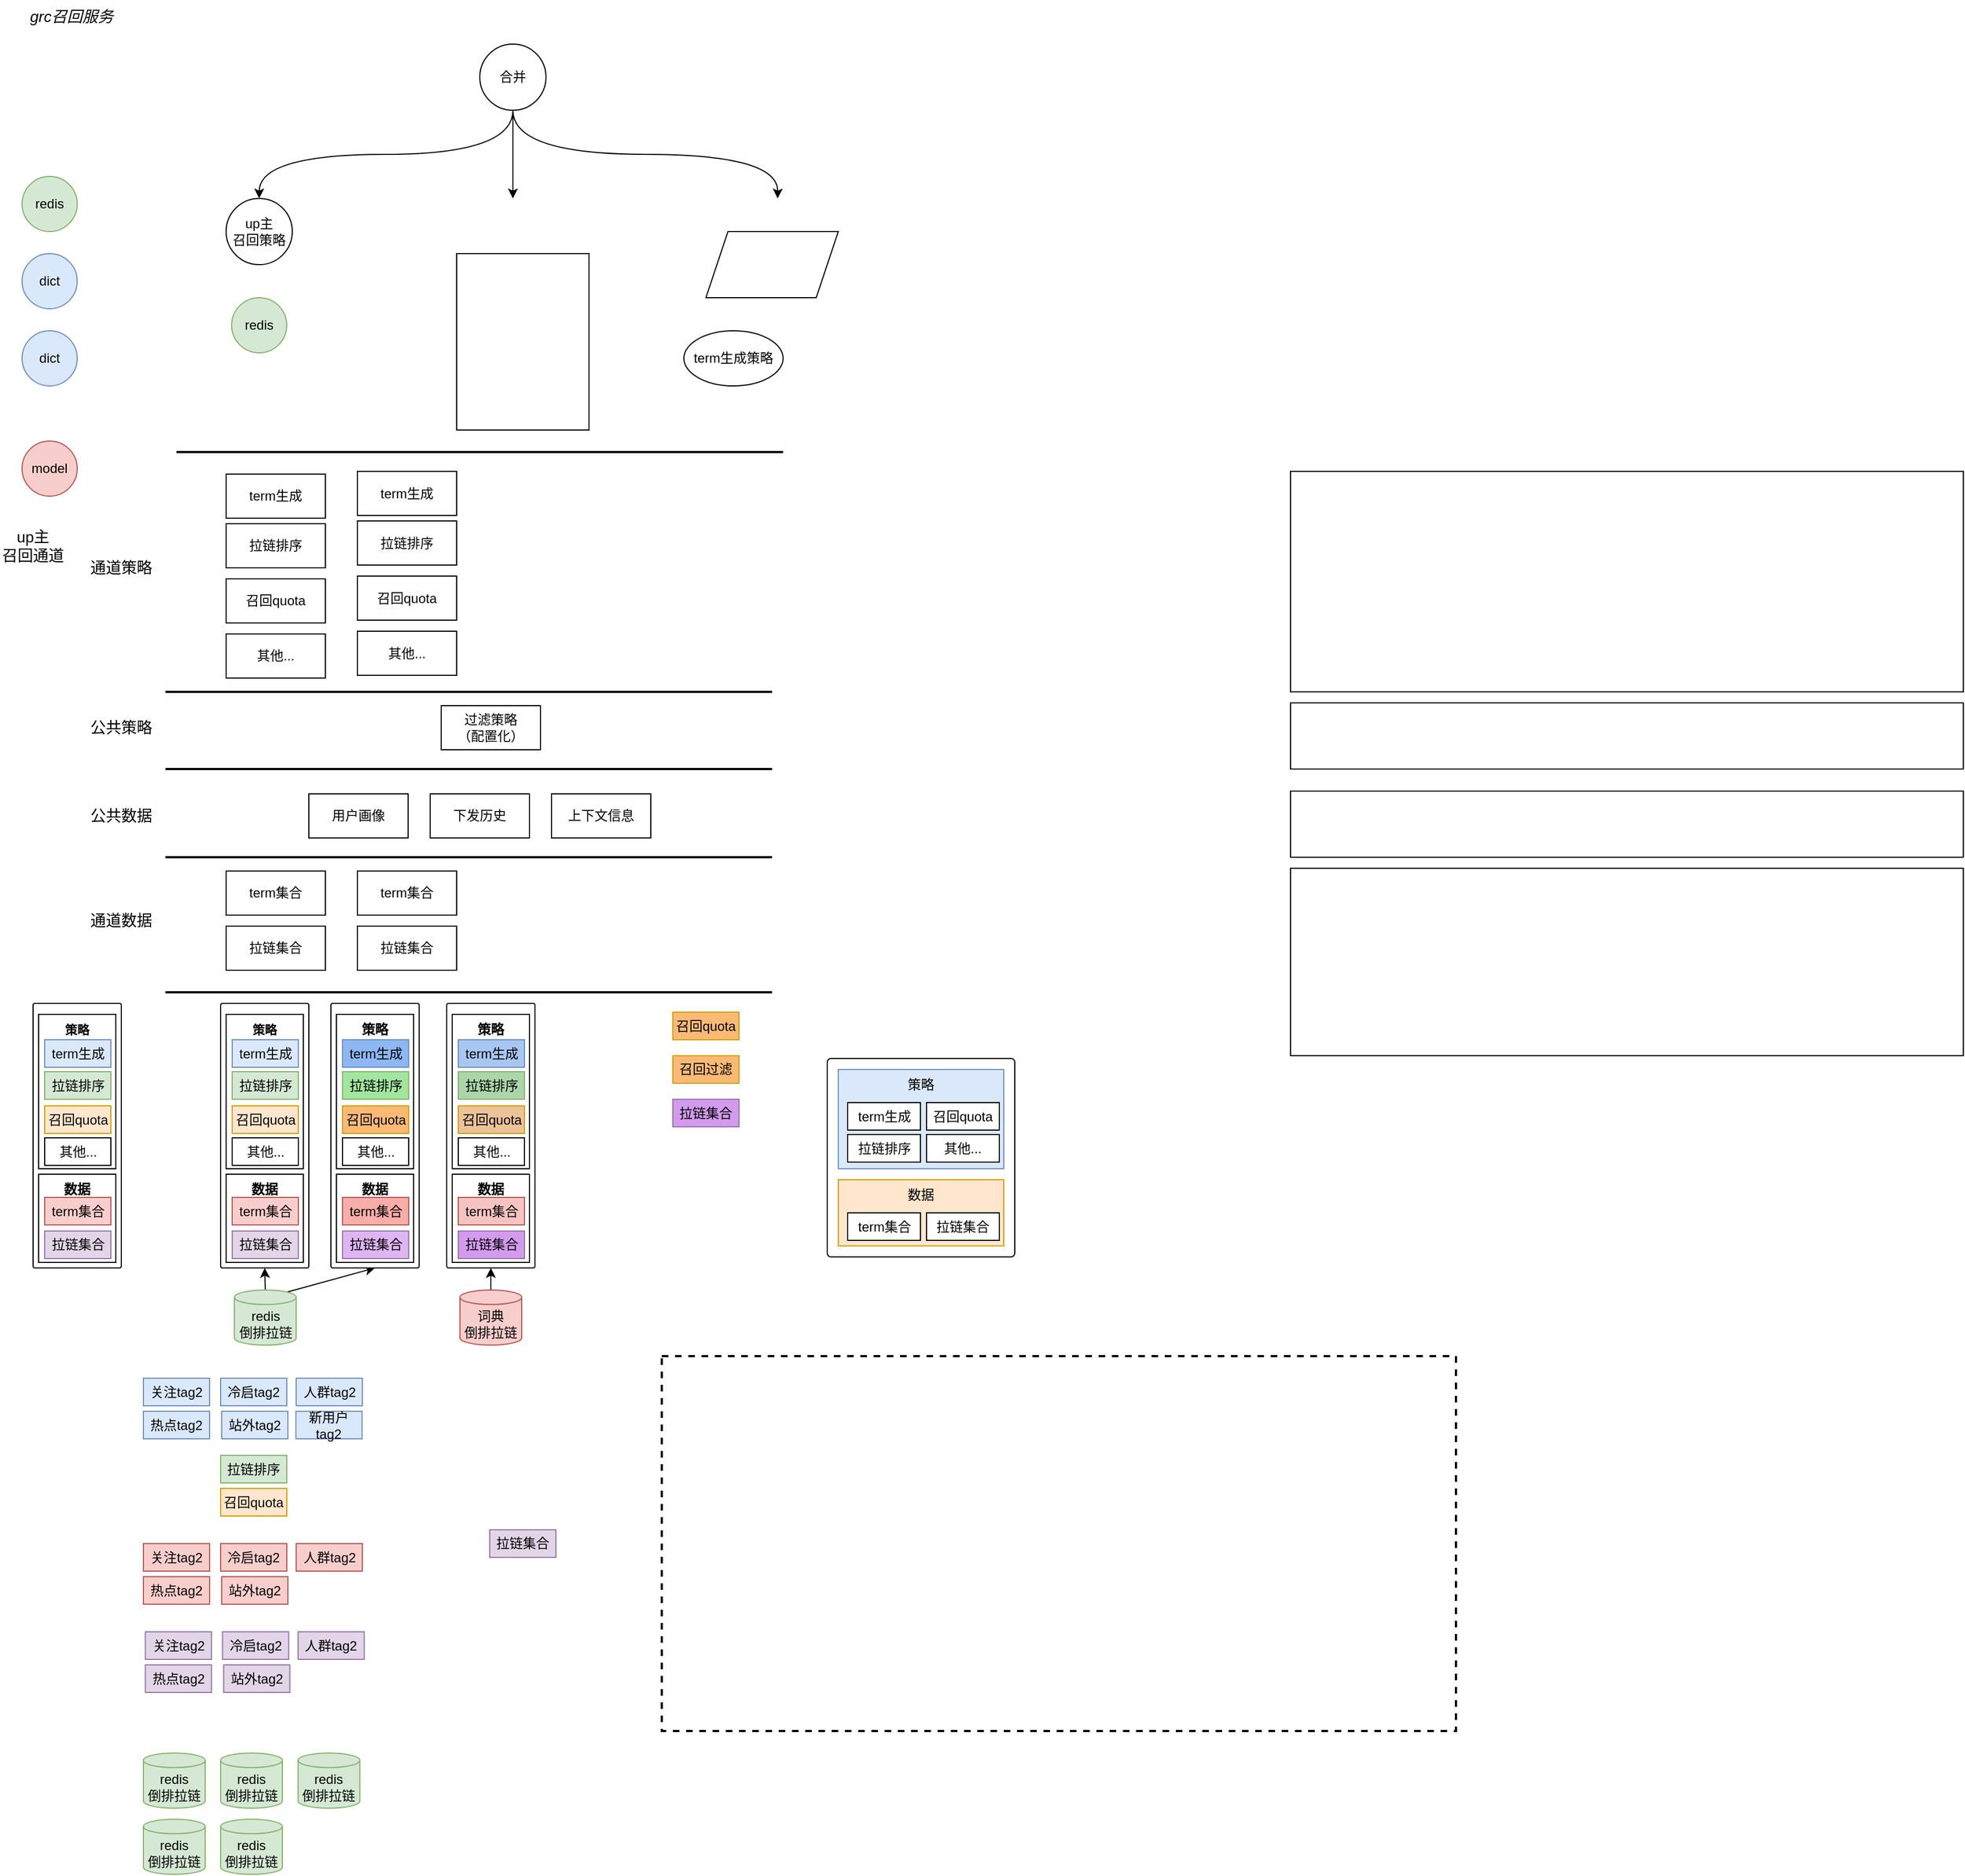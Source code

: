 <mxfile version="24.8.3" pages="2">
  <diagram id="xM6RZ1xQYBoI_fCl_0eE" name="单召回源通道框架">
    <mxGraphModel dx="763" dy="511" grid="1" gridSize="10" guides="1" tooltips="1" connect="1" arrows="1" fold="1" page="1" pageScale="1" pageWidth="827" pageHeight="1169" math="0" shadow="0">
      <root>
        <mxCell id="0" />
        <mxCell id="1" parent="0" />
        <mxCell id="lHcvbdQ-BzwgiVgifmol-17" value="" style="rounded=0;whiteSpace=wrap;html=1;" vertex="1" parent="1">
          <mxGeometry x="1170" y="797.5" width="610" height="170" as="geometry" />
        </mxCell>
        <mxCell id="lHcvbdQ-BzwgiVgifmol-8" value="" style="rounded=0;whiteSpace=wrap;html=1;" vertex="1" parent="1">
          <mxGeometry x="1170" y="647.5" width="610" height="60" as="geometry" />
        </mxCell>
        <mxCell id="PEWQVQcHhwfobfTWXVXJ-65" value="" style="rounded=0;whiteSpace=wrap;html=1;" vertex="1" parent="1">
          <mxGeometry x="1170" y="727.5" width="610" height="60" as="geometry" />
        </mxCell>
        <mxCell id="PEWQVQcHhwfobfTWXVXJ-55" value="" style="rounded=0;whiteSpace=wrap;html=1;" vertex="1" parent="1">
          <mxGeometry x="1170" y="437.5" width="610" height="200" as="geometry" />
        </mxCell>
        <mxCell id="PEWQVQcHhwfobfTWXVXJ-1" value="" style="rounded=0;whiteSpace=wrap;html=1;dashed=1;strokeWidth=2;fillColor=none;" vertex="1" parent="1">
          <mxGeometry x="600" y="1240" width="720" height="340" as="geometry" />
        </mxCell>
        <mxCell id="PEWQVQcHhwfobfTWXVXJ-5" style="edgeStyle=orthogonalEdgeStyle;rounded=0;orthogonalLoop=1;jettySize=auto;html=1;exitX=0.5;exitY=1;exitDx=0;exitDy=0;entryX=0.5;entryY=0;entryDx=0;entryDy=0;" edge="1" parent="1" source="PEWQVQcHhwfobfTWXVXJ-8">
          <mxGeometry relative="1" as="geometry">
            <mxPoint x="465" y="190" as="targetPoint" />
          </mxGeometry>
        </mxCell>
        <mxCell id="PEWQVQcHhwfobfTWXVXJ-6" style="rounded=0;orthogonalLoop=1;jettySize=auto;html=1;exitX=0.5;exitY=1;exitDx=0;exitDy=0;entryX=0.5;entryY=0;entryDx=0;entryDy=0;edgeStyle=orthogonalEdgeStyle;curved=1;" edge="1" parent="1" source="PEWQVQcHhwfobfTWXVXJ-8" target="PEWQVQcHhwfobfTWXVXJ-29">
          <mxGeometry relative="1" as="geometry" />
        </mxCell>
        <mxCell id="PEWQVQcHhwfobfTWXVXJ-7" style="rounded=0;orthogonalLoop=1;jettySize=auto;html=1;exitX=0.5;exitY=1;exitDx=0;exitDy=0;entryX=0.5;entryY=0;entryDx=0;entryDy=0;edgeStyle=orthogonalEdgeStyle;curved=1;" edge="1" parent="1" source="PEWQVQcHhwfobfTWXVXJ-8">
          <mxGeometry relative="1" as="geometry">
            <mxPoint x="705" y="190" as="targetPoint" />
          </mxGeometry>
        </mxCell>
        <mxCell id="PEWQVQcHhwfobfTWXVXJ-8" value="合并" style="ellipse;whiteSpace=wrap;html=1;aspect=fixed;" vertex="1" parent="1">
          <mxGeometry x="435" y="50" width="60" height="60" as="geometry" />
        </mxCell>
        <mxCell id="PEWQVQcHhwfobfTWXVXJ-45" value="up主&lt;div style=&quot;font-size: 14px;&quot;&gt;召回通道&lt;/div&gt;" style="text;html=1;align=center;verticalAlign=middle;whiteSpace=wrap;rounded=0;fontSize=14;" vertex="1" parent="1">
          <mxGeometry y="490" width="60" height="30" as="geometry" />
        </mxCell>
        <mxCell id="PEWQVQcHhwfobfTWXVXJ-48" value="&lt;i&gt;grc召回服务&lt;/i&gt;" style="text;html=1;align=center;verticalAlign=middle;whiteSpace=wrap;rounded=0;fontSize=14;" vertex="1" parent="1">
          <mxGeometry x="20" y="10" width="90" height="30" as="geometry" />
        </mxCell>
        <mxCell id="PEWQVQcHhwfobfTWXVXJ-22" value="redis" style="ellipse;whiteSpace=wrap;html=1;aspect=fixed;fillColor=#d5e8d4;strokeColor=#82b366;" vertex="1" parent="1">
          <mxGeometry x="210" y="280" width="50" height="50" as="geometry" />
        </mxCell>
        <mxCell id="PEWQVQcHhwfobfTWXVXJ-23" value="dict" style="ellipse;whiteSpace=wrap;html=1;aspect=fixed;fillColor=#dae8fc;strokeColor=#6c8ebf;" vertex="1" parent="1">
          <mxGeometry x="20" y="240" width="50" height="50" as="geometry" />
        </mxCell>
        <mxCell id="PEWQVQcHhwfobfTWXVXJ-29" value="up主&lt;div&gt;召回策略&lt;/div&gt;" style="ellipse;whiteSpace=wrap;html=1;aspect=fixed;" vertex="1" parent="1">
          <mxGeometry x="205" y="190" width="60" height="60" as="geometry" />
        </mxCell>
        <mxCell id="PEWQVQcHhwfobfTWXVXJ-30" value="dict" style="ellipse;whiteSpace=wrap;html=1;aspect=fixed;fillColor=#dae8fc;strokeColor=#6c8ebf;" vertex="1" parent="1">
          <mxGeometry x="20" y="310" width="50" height="50" as="geometry" />
        </mxCell>
        <mxCell id="PEWQVQcHhwfobfTWXVXJ-31" value="redis" style="ellipse;whiteSpace=wrap;html=1;aspect=fixed;fillColor=#d5e8d4;strokeColor=#82b366;" vertex="1" parent="1">
          <mxGeometry x="20" y="170" width="50" height="50" as="geometry" />
        </mxCell>
        <mxCell id="PEWQVQcHhwfobfTWXVXJ-32" value="model" style="ellipse;whiteSpace=wrap;html=1;aspect=fixed;fillColor=#f8cecc;strokeColor=#b85450;" vertex="1" parent="1">
          <mxGeometry x="20" y="410" width="50" height="50" as="geometry" />
        </mxCell>
        <mxCell id="PEWQVQcHhwfobfTWXVXJ-49" value="" style="rounded=0;whiteSpace=wrap;html=1;" vertex="1" parent="1">
          <mxGeometry x="414" y="240" width="120" height="160" as="geometry" />
        </mxCell>
        <mxCell id="lHcvbdQ-BzwgiVgifmol-80" style="edgeStyle=orthogonalEdgeStyle;rounded=0;orthogonalLoop=1;jettySize=auto;html=1;exitX=0.5;exitY=0;exitDx=0;exitDy=0;exitPerimeter=0;entryX=0.5;entryY=1;entryDx=0;entryDy=0;" edge="1" parent="1" source="PEWQVQcHhwfobfTWXVXJ-50" target="lHcvbdQ-BzwgiVgifmol-42">
          <mxGeometry relative="1" as="geometry" />
        </mxCell>
        <mxCell id="lHcvbdQ-BzwgiVgifmol-82" style="rounded=0;orthogonalLoop=1;jettySize=auto;html=1;exitX=0.855;exitY=0;exitDx=0;exitDy=1.909;exitPerimeter=0;entryX=0.5;entryY=1;entryDx=0;entryDy=0;" edge="1" parent="1" source="PEWQVQcHhwfobfTWXVXJ-50" target="lHcvbdQ-BzwgiVgifmol-58">
          <mxGeometry relative="1" as="geometry" />
        </mxCell>
        <mxCell id="PEWQVQcHhwfobfTWXVXJ-50" value="redis&lt;div&gt;&lt;span style=&quot;background-color: initial;&quot;&gt;倒排拉链&lt;/span&gt;&lt;/div&gt;" style="shape=cylinder3;whiteSpace=wrap;html=1;boundedLbl=1;backgroundOutline=1;size=6.583;fillColor=#d5e8d4;strokeColor=#82b366;" vertex="1" parent="1">
          <mxGeometry x="212.5" y="1180" width="56" height="50" as="geometry" />
        </mxCell>
        <mxCell id="PEWQVQcHhwfobfTWXVXJ-52" value="term集合" style="rounded=0;whiteSpace=wrap;html=1;" vertex="1" parent="1">
          <mxGeometry x="205" y="800" width="90" height="40" as="geometry" />
        </mxCell>
        <mxCell id="PEWQVQcHhwfobfTWXVXJ-53" value="" style="shape=parallelogram;perimeter=parallelogramPerimeter;whiteSpace=wrap;html=1;fixedSize=1;" vertex="1" parent="1">
          <mxGeometry x="640" y="220" width="120" height="60" as="geometry" />
        </mxCell>
        <mxCell id="PEWQVQcHhwfobfTWXVXJ-54" value="term生成策略" style="ellipse;whiteSpace=wrap;html=1;" vertex="1" parent="1">
          <mxGeometry x="620" y="310" width="90" height="50" as="geometry" />
        </mxCell>
        <mxCell id="PEWQVQcHhwfobfTWXVXJ-56" value="通道数据" style="text;html=1;align=center;verticalAlign=middle;whiteSpace=wrap;rounded=0;fontSize=14;" vertex="1" parent="1">
          <mxGeometry x="80" y="830" width="60" height="30" as="geometry" />
        </mxCell>
        <mxCell id="PEWQVQcHhwfobfTWXVXJ-57" value="通道策略" style="text;html=1;align=center;verticalAlign=middle;whiteSpace=wrap;rounded=0;fontSize=14;" vertex="1" parent="1">
          <mxGeometry x="80" y="510" width="60" height="30" as="geometry" />
        </mxCell>
        <mxCell id="PEWQVQcHhwfobfTWXVXJ-58" value="term生成" style="rounded=0;whiteSpace=wrap;html=1;" vertex="1" parent="1">
          <mxGeometry x="205" y="440" width="90" height="40" as="geometry" />
        </mxCell>
        <mxCell id="PEWQVQcHhwfobfTWXVXJ-59" value="拉链排序" style="rounded=0;whiteSpace=wrap;html=1;" vertex="1" parent="1">
          <mxGeometry x="205" y="485" width="90" height="40" as="geometry" />
        </mxCell>
        <mxCell id="PEWQVQcHhwfobfTWXVXJ-61" value="拉链集合" style="rounded=0;whiteSpace=wrap;html=1;" vertex="1" parent="1">
          <mxGeometry x="205" y="850" width="90" height="40" as="geometry" />
        </mxCell>
        <mxCell id="PEWQVQcHhwfobfTWXVXJ-62" value="上下文信息" style="rounded=0;whiteSpace=wrap;html=1;" vertex="1" parent="1">
          <mxGeometry x="500" y="730" width="90" height="40" as="geometry" />
        </mxCell>
        <mxCell id="PEWQVQcHhwfobfTWXVXJ-63" value="用户画像" style="rounded=0;whiteSpace=wrap;html=1;" vertex="1" parent="1">
          <mxGeometry x="280" y="730" width="90" height="40" as="geometry" />
        </mxCell>
        <mxCell id="PEWQVQcHhwfobfTWXVXJ-64" value="公共数据" style="text;html=1;align=center;verticalAlign=middle;whiteSpace=wrap;rounded=0;fontSize=14;" vertex="1" parent="1">
          <mxGeometry x="80" y="735" width="60" height="30" as="geometry" />
        </mxCell>
        <mxCell id="PEWQVQcHhwfobfTWXVXJ-66" value="下发历史" style="rounded=0;whiteSpace=wrap;html=1;" vertex="1" parent="1">
          <mxGeometry x="390" y="730" width="90" height="40" as="geometry" />
        </mxCell>
        <mxCell id="lHcvbdQ-BzwgiVgifmol-3" value="过滤策略&lt;div&gt;（配置化）&lt;/div&gt;" style="rounded=0;whiteSpace=wrap;html=1;" vertex="1" parent="1">
          <mxGeometry x="400" y="650" width="90" height="40" as="geometry" />
        </mxCell>
        <mxCell id="lHcvbdQ-BzwgiVgifmol-9" value="召回quota" style="rounded=0;whiteSpace=wrap;html=1;" vertex="1" parent="1">
          <mxGeometry x="205" y="535" width="90" height="40" as="geometry" />
        </mxCell>
        <mxCell id="lHcvbdQ-BzwgiVgifmol-11" value="其他..." style="rounded=0;whiteSpace=wrap;html=1;" vertex="1" parent="1">
          <mxGeometry x="205" y="585" width="90" height="40" as="geometry" />
        </mxCell>
        <mxCell id="lHcvbdQ-BzwgiVgifmol-12" value="term生成" style="rounded=0;whiteSpace=wrap;html=1;" vertex="1" parent="1">
          <mxGeometry x="324" y="437.5" width="90" height="40" as="geometry" />
        </mxCell>
        <mxCell id="lHcvbdQ-BzwgiVgifmol-13" value="拉链排序" style="rounded=0;whiteSpace=wrap;html=1;" vertex="1" parent="1">
          <mxGeometry x="324" y="482.5" width="90" height="40" as="geometry" />
        </mxCell>
        <mxCell id="lHcvbdQ-BzwgiVgifmol-14" value="召回quota" style="rounded=0;whiteSpace=wrap;html=1;" vertex="1" parent="1">
          <mxGeometry x="324" y="532.5" width="90" height="40" as="geometry" />
        </mxCell>
        <mxCell id="lHcvbdQ-BzwgiVgifmol-15" value="其他..." style="rounded=0;whiteSpace=wrap;html=1;" vertex="1" parent="1">
          <mxGeometry x="324" y="582.5" width="90" height="40" as="geometry" />
        </mxCell>
        <mxCell id="lHcvbdQ-BzwgiVgifmol-16" value="公共策略" style="text;html=1;align=center;verticalAlign=middle;whiteSpace=wrap;rounded=0;fontSize=14;" vertex="1" parent="1">
          <mxGeometry x="80" y="655" width="60" height="30" as="geometry" />
        </mxCell>
        <mxCell id="lHcvbdQ-BzwgiVgifmol-18" value="term集合" style="rounded=0;whiteSpace=wrap;html=1;" vertex="1" parent="1">
          <mxGeometry x="324" y="800" width="90" height="40" as="geometry" />
        </mxCell>
        <mxCell id="lHcvbdQ-BzwgiVgifmol-19" value="拉链集合" style="rounded=0;whiteSpace=wrap;html=1;" vertex="1" parent="1">
          <mxGeometry x="324" y="850" width="90" height="40" as="geometry" />
        </mxCell>
        <mxCell id="lHcvbdQ-BzwgiVgifmol-20" value="" style="endArrow=none;html=1;rounded=0;strokeWidth=2;" edge="1" parent="1">
          <mxGeometry width="50" height="50" relative="1" as="geometry">
            <mxPoint x="160" y="420" as="sourcePoint" />
            <mxPoint x="710" y="420" as="targetPoint" />
          </mxGeometry>
        </mxCell>
        <mxCell id="lHcvbdQ-BzwgiVgifmol-21" value="" style="endArrow=none;html=1;rounded=0;strokeWidth=2;" edge="1" parent="1">
          <mxGeometry width="50" height="50" relative="1" as="geometry">
            <mxPoint x="150" y="637.5" as="sourcePoint" />
            <mxPoint x="700" y="637.5" as="targetPoint" />
          </mxGeometry>
        </mxCell>
        <mxCell id="lHcvbdQ-BzwgiVgifmol-22" value="" style="endArrow=none;html=1;rounded=0;strokeWidth=2;" edge="1" parent="1">
          <mxGeometry width="50" height="50" relative="1" as="geometry">
            <mxPoint x="150" y="707.5" as="sourcePoint" />
            <mxPoint x="700" y="707.5" as="targetPoint" />
          </mxGeometry>
        </mxCell>
        <mxCell id="lHcvbdQ-BzwgiVgifmol-23" value="" style="endArrow=none;html=1;rounded=0;strokeWidth=2;" edge="1" parent="1">
          <mxGeometry width="50" height="50" relative="1" as="geometry">
            <mxPoint x="150" y="787.5" as="sourcePoint" />
            <mxPoint x="700" y="787.5" as="targetPoint" />
          </mxGeometry>
        </mxCell>
        <mxCell id="lHcvbdQ-BzwgiVgifmol-24" value="" style="endArrow=none;html=1;rounded=0;strokeWidth=2;" edge="1" parent="1">
          <mxGeometry width="50" height="50" relative="1" as="geometry">
            <mxPoint x="150" y="910" as="sourcePoint" />
            <mxPoint x="700" y="910" as="targetPoint" />
          </mxGeometry>
        </mxCell>
        <mxCell id="lHcvbdQ-BzwgiVgifmol-40" value="" style="group" vertex="1" connectable="0" parent="1">
          <mxGeometry x="750" y="970" width="170" height="180" as="geometry" />
        </mxCell>
        <mxCell id="lHcvbdQ-BzwgiVgifmol-25" value="" style="rounded=1;whiteSpace=wrap;html=1;arcSize=2;" vertex="1" parent="lHcvbdQ-BzwgiVgifmol-40">
          <mxGeometry width="170" height="180" as="geometry" />
        </mxCell>
        <mxCell id="lHcvbdQ-BzwgiVgifmol-31" value="" style="group" vertex="1" connectable="0" parent="lHcvbdQ-BzwgiVgifmol-40">
          <mxGeometry x="10" y="10" width="150" height="90" as="geometry" />
        </mxCell>
        <mxCell id="lHcvbdQ-BzwgiVgifmol-26" value="策略" style="rounded=0;whiteSpace=wrap;html=1;verticalAlign=top;fillColor=#dae8fc;strokeColor=#6c8ebf;" vertex="1" parent="lHcvbdQ-BzwgiVgifmol-31">
          <mxGeometry width="150" height="90" as="geometry" />
        </mxCell>
        <mxCell id="lHcvbdQ-BzwgiVgifmol-27" value="term生成" style="rounded=0;whiteSpace=wrap;html=1;" vertex="1" parent="lHcvbdQ-BzwgiVgifmol-31">
          <mxGeometry x="8.5" y="30" width="66" height="25" as="geometry" />
        </mxCell>
        <mxCell id="lHcvbdQ-BzwgiVgifmol-28" value="拉链排序" style="rounded=0;whiteSpace=wrap;html=1;" vertex="1" parent="lHcvbdQ-BzwgiVgifmol-31">
          <mxGeometry x="8.5" y="59" width="66" height="25" as="geometry" />
        </mxCell>
        <mxCell id="lHcvbdQ-BzwgiVgifmol-29" value="召回quota" style="rounded=0;whiteSpace=wrap;html=1;" vertex="1" parent="lHcvbdQ-BzwgiVgifmol-31">
          <mxGeometry x="80" y="30" width="66" height="25" as="geometry" />
        </mxCell>
        <mxCell id="lHcvbdQ-BzwgiVgifmol-30" value="其他..." style="rounded=0;whiteSpace=wrap;html=1;" vertex="1" parent="lHcvbdQ-BzwgiVgifmol-31">
          <mxGeometry x="80" y="59" width="66" height="25" as="geometry" />
        </mxCell>
        <mxCell id="lHcvbdQ-BzwgiVgifmol-39" value="" style="group" vertex="1" connectable="0" parent="lHcvbdQ-BzwgiVgifmol-40">
          <mxGeometry x="10" y="110" width="150" height="60" as="geometry" />
        </mxCell>
        <mxCell id="lHcvbdQ-BzwgiVgifmol-34" value="数据" style="rounded=0;whiteSpace=wrap;html=1;verticalAlign=top;fillColor=#ffe6cc;strokeColor=#d79b00;" vertex="1" parent="lHcvbdQ-BzwgiVgifmol-39">
          <mxGeometry width="150" height="60" as="geometry" />
        </mxCell>
        <mxCell id="lHcvbdQ-BzwgiVgifmol-35" value="term集合" style="rounded=0;whiteSpace=wrap;html=1;" vertex="1" parent="lHcvbdQ-BzwgiVgifmol-39">
          <mxGeometry x="8.5" y="30" width="66" height="25" as="geometry" />
        </mxCell>
        <mxCell id="lHcvbdQ-BzwgiVgifmol-37" value="拉链集合" style="rounded=0;whiteSpace=wrap;html=1;" vertex="1" parent="lHcvbdQ-BzwgiVgifmol-39">
          <mxGeometry x="80" y="30" width="66" height="25" as="geometry" />
        </mxCell>
        <mxCell id="lHcvbdQ-BzwgiVgifmol-42" value="" style="rounded=1;whiteSpace=wrap;html=1;arcSize=2;container=0;" vertex="1" parent="1">
          <mxGeometry x="200" y="920" width="80" height="240" as="geometry" />
        </mxCell>
        <mxCell id="lHcvbdQ-BzwgiVgifmol-50" value="&lt;b&gt;数据&lt;/b&gt;" style="rounded=0;whiteSpace=wrap;html=1;verticalAlign=top;container=0;" vertex="1" parent="1">
          <mxGeometry x="205" y="1075" width="70" height="80" as="geometry" />
        </mxCell>
        <mxCell id="lHcvbdQ-BzwgiVgifmol-51" value="term集合" style="rounded=0;whiteSpace=wrap;html=1;container=0;fillColor=#f8cecc;strokeColor=#b85450;" vertex="1" parent="1">
          <mxGeometry x="210.5" y="1096" width="60" height="25" as="geometry" />
        </mxCell>
        <mxCell id="lHcvbdQ-BzwgiVgifmol-52" value="拉链集合" style="rounded=0;whiteSpace=wrap;html=1;container=0;fillColor=#e1d5e7;strokeColor=#9673a6;" vertex="1" parent="1">
          <mxGeometry x="210.5" y="1126.5" width="60" height="25" as="geometry" />
        </mxCell>
        <mxCell id="lHcvbdQ-BzwgiVgifmol-44" value="&lt;b&gt;&lt;font style=&quot;font-size: 11px;&quot;&gt;策略&lt;/font&gt;&lt;/b&gt;" style="rounded=0;whiteSpace=wrap;html=1;verticalAlign=top;container=0;" vertex="1" parent="1">
          <mxGeometry x="205" y="930" width="70" height="140" as="geometry" />
        </mxCell>
        <mxCell id="lHcvbdQ-BzwgiVgifmol-45" value="term生成" style="rounded=0;whiteSpace=wrap;html=1;container=0;fillColor=#dae8fc;strokeColor=#6c8ebf;" vertex="1" parent="1">
          <mxGeometry x="210.5" y="953" width="60" height="25" as="geometry" />
        </mxCell>
        <mxCell id="lHcvbdQ-BzwgiVgifmol-46" value="拉链排序" style="rounded=0;whiteSpace=wrap;html=1;container=0;fillColor=#d5e8d4;strokeColor=#82b366;" vertex="1" parent="1">
          <mxGeometry x="210.5" y="982" width="60" height="25" as="geometry" />
        </mxCell>
        <mxCell id="lHcvbdQ-BzwgiVgifmol-47" value="召回quota" style="rounded=0;whiteSpace=wrap;html=1;container=0;fillColor=#ffe6cc;strokeColor=#d79b00;" vertex="1" parent="1">
          <mxGeometry x="210.5" y="1013" width="60" height="25" as="geometry" />
        </mxCell>
        <mxCell id="lHcvbdQ-BzwgiVgifmol-48" value="其他..." style="rounded=0;whiteSpace=wrap;html=1;container=0;" vertex="1" parent="1">
          <mxGeometry x="210.5" y="1042" width="60" height="25" as="geometry" />
        </mxCell>
        <mxCell id="lHcvbdQ-BzwgiVgifmol-58" value="" style="rounded=1;whiteSpace=wrap;html=1;arcSize=2;container=0;" vertex="1" parent="1">
          <mxGeometry x="300" y="920" width="80" height="240" as="geometry" />
        </mxCell>
        <mxCell id="lHcvbdQ-BzwgiVgifmol-59" value="&lt;b&gt;数据&lt;/b&gt;" style="rounded=0;whiteSpace=wrap;html=1;verticalAlign=top;container=0;" vertex="1" parent="1">
          <mxGeometry x="305" y="1075" width="70" height="80" as="geometry" />
        </mxCell>
        <mxCell id="lHcvbdQ-BzwgiVgifmol-60" value="term集合" style="rounded=0;whiteSpace=wrap;html=1;container=0;fillColor=#f9ada9;strokeColor=#b85450;" vertex="1" parent="1">
          <mxGeometry x="310.5" y="1096" width="60" height="25" as="geometry" />
        </mxCell>
        <mxCell id="lHcvbdQ-BzwgiVgifmol-61" value="拉链集合" style="rounded=0;whiteSpace=wrap;html=1;container=0;fillColor=#deb5f2;strokeColor=#9673a6;" vertex="1" parent="1">
          <mxGeometry x="310.5" y="1126.5" width="60" height="25" as="geometry" />
        </mxCell>
        <mxCell id="lHcvbdQ-BzwgiVgifmol-62" value="&lt;b&gt;策略&lt;/b&gt;" style="rounded=0;whiteSpace=wrap;html=1;verticalAlign=top;container=0;" vertex="1" parent="1">
          <mxGeometry x="305" y="930" width="70" height="140" as="geometry" />
        </mxCell>
        <mxCell id="lHcvbdQ-BzwgiVgifmol-63" value="term生成" style="rounded=0;whiteSpace=wrap;html=1;container=0;fillColor=#8cb7f3;strokeColor=#6c8ebf;" vertex="1" parent="1">
          <mxGeometry x="310.5" y="953" width="60" height="25" as="geometry" />
        </mxCell>
        <mxCell id="lHcvbdQ-BzwgiVgifmol-64" value="拉链排序" style="rounded=0;whiteSpace=wrap;html=1;container=0;fillColor=#a2e59f;strokeColor=#82b366;" vertex="1" parent="1">
          <mxGeometry x="310.5" y="982" width="60" height="25" as="geometry" />
        </mxCell>
        <mxCell id="lHcvbdQ-BzwgiVgifmol-65" value="召回quota" style="rounded=0;whiteSpace=wrap;html=1;container=0;fillColor=#fbba74;strokeColor=#d79b00;" vertex="1" parent="1">
          <mxGeometry x="310.5" y="1013" width="60" height="25" as="geometry" />
        </mxCell>
        <mxCell id="lHcvbdQ-BzwgiVgifmol-66" value="其他..." style="rounded=0;whiteSpace=wrap;html=1;container=0;" vertex="1" parent="1">
          <mxGeometry x="310.5" y="1042" width="60" height="25" as="geometry" />
        </mxCell>
        <mxCell id="lHcvbdQ-BzwgiVgifmol-67" value="" style="rounded=1;whiteSpace=wrap;html=1;arcSize=2;container=0;" vertex="1" parent="1">
          <mxGeometry x="405" y="920" width="80" height="240" as="geometry" />
        </mxCell>
        <mxCell id="lHcvbdQ-BzwgiVgifmol-68" value="&lt;b&gt;数据&lt;/b&gt;" style="rounded=0;whiteSpace=wrap;html=1;verticalAlign=top;container=0;" vertex="1" parent="1">
          <mxGeometry x="410" y="1075" width="70" height="80" as="geometry" />
        </mxCell>
        <mxCell id="lHcvbdQ-BzwgiVgifmol-69" value="term集合" style="rounded=0;whiteSpace=wrap;html=1;container=0;fillColor=#f5c4c1;strokeColor=#b85450;" vertex="1" parent="1">
          <mxGeometry x="415.5" y="1096" width="60" height="25" as="geometry" />
        </mxCell>
        <mxCell id="lHcvbdQ-BzwgiVgifmol-70" value="拉链集合" style="rounded=0;whiteSpace=wrap;html=1;container=0;fillColor=#d29bee;strokeColor=#9673a6;" vertex="1" parent="1">
          <mxGeometry x="415.5" y="1126.5" width="60" height="25" as="geometry" />
        </mxCell>
        <mxCell id="lHcvbdQ-BzwgiVgifmol-71" value="&lt;b&gt;策略&lt;/b&gt;" style="rounded=0;whiteSpace=wrap;html=1;verticalAlign=top;container=0;" vertex="1" parent="1">
          <mxGeometry x="410" y="930" width="70" height="140" as="geometry" />
        </mxCell>
        <mxCell id="lHcvbdQ-BzwgiVgifmol-72" value="term生成" style="rounded=0;whiteSpace=wrap;html=1;container=0;fillColor=#a7c6f1;strokeColor=#6c8ebf;" vertex="1" parent="1">
          <mxGeometry x="415.5" y="953" width="60" height="25" as="geometry" />
        </mxCell>
        <mxCell id="lHcvbdQ-BzwgiVgifmol-73" value="拉链排序" style="rounded=0;whiteSpace=wrap;html=1;container=0;fillColor=#acd5aa;strokeColor=#82b366;" vertex="1" parent="1">
          <mxGeometry x="415.5" y="982" width="60" height="25" as="geometry" />
        </mxCell>
        <mxCell id="lHcvbdQ-BzwgiVgifmol-74" value="召回quota" style="rounded=0;whiteSpace=wrap;html=1;container=0;fillColor=#ecc398;strokeColor=#d79b00;" vertex="1" parent="1">
          <mxGeometry x="415.5" y="1013" width="60" height="25" as="geometry" />
        </mxCell>
        <mxCell id="lHcvbdQ-BzwgiVgifmol-75" value="其他..." style="rounded=0;whiteSpace=wrap;html=1;container=0;" vertex="1" parent="1">
          <mxGeometry x="415.5" y="1042" width="60" height="25" as="geometry" />
        </mxCell>
        <mxCell id="lHcvbdQ-BzwgiVgifmol-81" style="edgeStyle=orthogonalEdgeStyle;rounded=0;orthogonalLoop=1;jettySize=auto;html=1;exitX=0.5;exitY=0;exitDx=0;exitDy=0;exitPerimeter=0;entryX=0.5;entryY=1;entryDx=0;entryDy=0;" edge="1" parent="1" source="lHcvbdQ-BzwgiVgifmol-77" target="lHcvbdQ-BzwgiVgifmol-67">
          <mxGeometry relative="1" as="geometry" />
        </mxCell>
        <mxCell id="lHcvbdQ-BzwgiVgifmol-77" value="词典&lt;br&gt;&lt;div&gt;&lt;span style=&quot;background-color: initial;&quot;&gt;倒排拉链&lt;/span&gt;&lt;/div&gt;" style="shape=cylinder3;whiteSpace=wrap;html=1;boundedLbl=1;backgroundOutline=1;size=6.583;fillColor=#f8cecc;strokeColor=#b85450;" vertex="1" parent="1">
          <mxGeometry x="417" y="1180" width="56" height="50" as="geometry" />
        </mxCell>
        <mxCell id="lHcvbdQ-BzwgiVgifmol-83" value="关注tag2" style="rounded=0;whiteSpace=wrap;html=1;container=0;fillColor=#dae8fc;strokeColor=#6c8ebf;" vertex="1" parent="1">
          <mxGeometry x="130" y="1260" width="60" height="25" as="geometry" />
        </mxCell>
        <mxCell id="lHcvbdQ-BzwgiVgifmol-84" value="冷启tag2" style="rounded=0;whiteSpace=wrap;html=1;container=0;fillColor=#dae8fc;strokeColor=#6c8ebf;" vertex="1" parent="1">
          <mxGeometry x="200" y="1260" width="60" height="25" as="geometry" />
        </mxCell>
        <mxCell id="lHcvbdQ-BzwgiVgifmol-85" value="人群tag2" style="rounded=0;whiteSpace=wrap;html=1;container=0;fillColor=#dae8fc;strokeColor=#6c8ebf;" vertex="1" parent="1">
          <mxGeometry x="268.5" y="1260" width="60" height="25" as="geometry" />
        </mxCell>
        <mxCell id="lHcvbdQ-BzwgiVgifmol-86" value="热点tag2" style="rounded=0;whiteSpace=wrap;html=1;container=0;fillColor=#dae8fc;strokeColor=#6c8ebf;" vertex="1" parent="1">
          <mxGeometry x="130" y="1290" width="60" height="25" as="geometry" />
        </mxCell>
        <mxCell id="lHcvbdQ-BzwgiVgifmol-87" value="站外tag2" style="rounded=0;whiteSpace=wrap;html=1;container=0;fillColor=#dae8fc;strokeColor=#6c8ebf;" vertex="1" parent="1">
          <mxGeometry x="201" y="1290" width="60" height="25" as="geometry" />
        </mxCell>
        <mxCell id="lHcvbdQ-BzwgiVgifmol-88" value="拉链排序" style="rounded=0;whiteSpace=wrap;html=1;container=0;fillColor=#d5e8d4;strokeColor=#82b366;" vertex="1" parent="1">
          <mxGeometry x="200" y="1330" width="60" height="25" as="geometry" />
        </mxCell>
        <mxCell id="lHcvbdQ-BzwgiVgifmol-89" value="召回quota" style="rounded=0;whiteSpace=wrap;html=1;container=0;fillColor=#ffe6cc;strokeColor=#d79b00;" vertex="1" parent="1">
          <mxGeometry x="200" y="1360" width="60" height="25" as="geometry" />
        </mxCell>
        <mxCell id="lHcvbdQ-BzwgiVgifmol-91" value="关注tag2" style="rounded=0;whiteSpace=wrap;html=1;container=0;fillColor=#f8cecc;strokeColor=#b85450;" vertex="1" parent="1">
          <mxGeometry x="130" y="1410" width="60" height="25" as="geometry" />
        </mxCell>
        <mxCell id="lHcvbdQ-BzwgiVgifmol-92" value="冷启tag2" style="rounded=0;whiteSpace=wrap;html=1;container=0;fillColor=#f8cecc;strokeColor=#b85450;" vertex="1" parent="1">
          <mxGeometry x="200" y="1410" width="60" height="25" as="geometry" />
        </mxCell>
        <mxCell id="lHcvbdQ-BzwgiVgifmol-93" value="人群tag2" style="rounded=0;whiteSpace=wrap;html=1;container=0;fillColor=#f8cecc;strokeColor=#b85450;" vertex="1" parent="1">
          <mxGeometry x="268.5" y="1410" width="60" height="25" as="geometry" />
        </mxCell>
        <mxCell id="lHcvbdQ-BzwgiVgifmol-94" value="热点tag2" style="rounded=0;whiteSpace=wrap;html=1;container=0;fillColor=#f8cecc;strokeColor=#b85450;" vertex="1" parent="1">
          <mxGeometry x="130" y="1440" width="60" height="25" as="geometry" />
        </mxCell>
        <mxCell id="lHcvbdQ-BzwgiVgifmol-95" value="站外tag2" style="rounded=0;whiteSpace=wrap;html=1;container=0;fillColor=#f8cecc;strokeColor=#b85450;" vertex="1" parent="1">
          <mxGeometry x="201" y="1440" width="60" height="25" as="geometry" />
        </mxCell>
        <mxCell id="lHcvbdQ-BzwgiVgifmol-96" value="拉链集合" style="rounded=0;whiteSpace=wrap;html=1;container=0;fillColor=#e1d5e7;strokeColor=#9673a6;" vertex="1" parent="1">
          <mxGeometry x="444" y="1397.5" width="60" height="25" as="geometry" />
        </mxCell>
        <mxCell id="lHcvbdQ-BzwgiVgifmol-97" value="关注tag2" style="rounded=0;whiteSpace=wrap;html=1;container=0;fillColor=#e1d5e7;strokeColor=#9673a6;" vertex="1" parent="1">
          <mxGeometry x="131.75" y="1490" width="60" height="25" as="geometry" />
        </mxCell>
        <mxCell id="lHcvbdQ-BzwgiVgifmol-98" value="冷启tag2" style="rounded=0;whiteSpace=wrap;html=1;container=0;fillColor=#e1d5e7;strokeColor=#9673a6;" vertex="1" parent="1">
          <mxGeometry x="201.75" y="1490" width="60" height="25" as="geometry" />
        </mxCell>
        <mxCell id="lHcvbdQ-BzwgiVgifmol-99" value="人群tag2" style="rounded=0;whiteSpace=wrap;html=1;container=0;fillColor=#e1d5e7;strokeColor=#9673a6;" vertex="1" parent="1">
          <mxGeometry x="270.25" y="1490" width="60" height="25" as="geometry" />
        </mxCell>
        <mxCell id="lHcvbdQ-BzwgiVgifmol-100" value="热点tag2" style="rounded=0;whiteSpace=wrap;html=1;container=0;fillColor=#e1d5e7;strokeColor=#9673a6;" vertex="1" parent="1">
          <mxGeometry x="131.75" y="1520" width="60" height="25" as="geometry" />
        </mxCell>
        <mxCell id="lHcvbdQ-BzwgiVgifmol-101" value="站外tag2" style="rounded=0;whiteSpace=wrap;html=1;container=0;fillColor=#e1d5e7;strokeColor=#9673a6;" vertex="1" parent="1">
          <mxGeometry x="202.75" y="1520" width="60" height="25" as="geometry" />
        </mxCell>
        <mxCell id="lHcvbdQ-BzwgiVgifmol-102" value="redis&lt;div&gt;&lt;span style=&quot;background-color: initial;&quot;&gt;倒排拉链&lt;/span&gt;&lt;/div&gt;" style="shape=cylinder3;whiteSpace=wrap;html=1;boundedLbl=1;backgroundOutline=1;size=6.583;fillColor=#d5e8d4;strokeColor=#82b366;" vertex="1" parent="1">
          <mxGeometry x="130" y="1600" width="56" height="50" as="geometry" />
        </mxCell>
        <mxCell id="lHcvbdQ-BzwgiVgifmol-103" value="redis&lt;div&gt;&lt;span style=&quot;background-color: initial;&quot;&gt;倒排拉链&lt;/span&gt;&lt;/div&gt;" style="shape=cylinder3;whiteSpace=wrap;html=1;boundedLbl=1;backgroundOutline=1;size=6.583;fillColor=#d5e8d4;strokeColor=#82b366;" vertex="1" parent="1">
          <mxGeometry x="200" y="1600" width="56" height="50" as="geometry" />
        </mxCell>
        <mxCell id="lHcvbdQ-BzwgiVgifmol-104" value="redis&lt;div&gt;&lt;span style=&quot;background-color: initial;&quot;&gt;倒排拉链&lt;/span&gt;&lt;/div&gt;" style="shape=cylinder3;whiteSpace=wrap;html=1;boundedLbl=1;backgroundOutline=1;size=6.583;fillColor=#d5e8d4;strokeColor=#82b366;" vertex="1" parent="1">
          <mxGeometry x="270.25" y="1600" width="56" height="50" as="geometry" />
        </mxCell>
        <mxCell id="lHcvbdQ-BzwgiVgifmol-105" value="redis&lt;div&gt;&lt;span style=&quot;background-color: initial;&quot;&gt;倒排拉链&lt;/span&gt;&lt;/div&gt;" style="shape=cylinder3;whiteSpace=wrap;html=1;boundedLbl=1;backgroundOutline=1;size=6.583;fillColor=#d5e8d4;strokeColor=#82b366;" vertex="1" parent="1">
          <mxGeometry x="130" y="1660" width="56" height="50" as="geometry" />
        </mxCell>
        <mxCell id="lHcvbdQ-BzwgiVgifmol-106" value="redis&lt;div&gt;&lt;span style=&quot;background-color: initial;&quot;&gt;倒排拉链&lt;/span&gt;&lt;/div&gt;" style="shape=cylinder3;whiteSpace=wrap;html=1;boundedLbl=1;backgroundOutline=1;size=6.583;fillColor=#d5e8d4;strokeColor=#82b366;" vertex="1" parent="1">
          <mxGeometry x="200" y="1660" width="56" height="50" as="geometry" />
        </mxCell>
        <mxCell id="lHcvbdQ-BzwgiVgifmol-108" value="" style="rounded=1;whiteSpace=wrap;html=1;arcSize=2;container=0;" vertex="1" parent="1">
          <mxGeometry x="30" y="920" width="80" height="240" as="geometry" />
        </mxCell>
        <mxCell id="lHcvbdQ-BzwgiVgifmol-109" value="&lt;b&gt;数据&lt;/b&gt;" style="rounded=0;whiteSpace=wrap;html=1;verticalAlign=top;container=0;" vertex="1" parent="1">
          <mxGeometry x="35" y="1075" width="70" height="80" as="geometry" />
        </mxCell>
        <mxCell id="lHcvbdQ-BzwgiVgifmol-110" value="term集合" style="rounded=0;whiteSpace=wrap;html=1;container=0;fillColor=#f8cecc;strokeColor=#b85450;" vertex="1" parent="1">
          <mxGeometry x="40.5" y="1096" width="60" height="25" as="geometry" />
        </mxCell>
        <mxCell id="lHcvbdQ-BzwgiVgifmol-111" value="拉链集合" style="rounded=0;whiteSpace=wrap;html=1;container=0;fillColor=#e1d5e7;strokeColor=#9673a6;" vertex="1" parent="1">
          <mxGeometry x="40.5" y="1126.5" width="60" height="25" as="geometry" />
        </mxCell>
        <mxCell id="lHcvbdQ-BzwgiVgifmol-112" value="&lt;b&gt;&lt;font style=&quot;font-size: 11px;&quot;&gt;策略&lt;/font&gt;&lt;/b&gt;" style="rounded=0;whiteSpace=wrap;html=1;verticalAlign=top;container=0;" vertex="1" parent="1">
          <mxGeometry x="35" y="930" width="70" height="140" as="geometry" />
        </mxCell>
        <mxCell id="lHcvbdQ-BzwgiVgifmol-113" value="term生成" style="rounded=0;whiteSpace=wrap;html=1;container=0;fillColor=#dae8fc;strokeColor=#6c8ebf;" vertex="1" parent="1">
          <mxGeometry x="40.5" y="953" width="60" height="25" as="geometry" />
        </mxCell>
        <mxCell id="lHcvbdQ-BzwgiVgifmol-114" value="拉链排序" style="rounded=0;whiteSpace=wrap;html=1;container=0;fillColor=#d5e8d4;strokeColor=#82b366;" vertex="1" parent="1">
          <mxGeometry x="40.5" y="982" width="60" height="25" as="geometry" />
        </mxCell>
        <mxCell id="lHcvbdQ-BzwgiVgifmol-115" value="召回quota" style="rounded=0;whiteSpace=wrap;html=1;container=0;fillColor=#ffe6cc;strokeColor=#d79b00;" vertex="1" parent="1">
          <mxGeometry x="40.5" y="1013" width="60" height="25" as="geometry" />
        </mxCell>
        <mxCell id="lHcvbdQ-BzwgiVgifmol-116" value="其他..." style="rounded=0;whiteSpace=wrap;html=1;container=0;" vertex="1" parent="1">
          <mxGeometry x="40.5" y="1042" width="60" height="25" as="geometry" />
        </mxCell>
        <mxCell id="lHcvbdQ-BzwgiVgifmol-117" value="新用户tag2" style="rounded=0;whiteSpace=wrap;html=1;container=0;fillColor=#dae8fc;strokeColor=#6c8ebf;" vertex="1" parent="1">
          <mxGeometry x="268.25" y="1290" width="60" height="25" as="geometry" />
        </mxCell>
        <mxCell id="lHcvbdQ-BzwgiVgifmol-118" value="召回quota" style="rounded=0;whiteSpace=wrap;html=1;container=0;fillColor=#fbba74;strokeColor=#d79b00;" vertex="1" parent="1">
          <mxGeometry x="610" y="928" width="60" height="25" as="geometry" />
        </mxCell>
        <mxCell id="lHcvbdQ-BzwgiVgifmol-119" value="召回过滤" style="rounded=0;whiteSpace=wrap;html=1;container=0;fillColor=#fbba74;strokeColor=#d79b00;" vertex="1" parent="1">
          <mxGeometry x="610" y="967.5" width="60" height="25" as="geometry" />
        </mxCell>
        <mxCell id="lHcvbdQ-BzwgiVgifmol-120" value="拉链集合" style="rounded=0;whiteSpace=wrap;html=1;container=0;fillColor=#d29bee;strokeColor=#9673a6;" vertex="1" parent="1">
          <mxGeometry x="610" y="1007" width="60" height="25" as="geometry" />
        </mxCell>
      </root>
    </mxGraphModel>
  </diagram>
  <diagram name="多召回源通道框架" id="AvSs5Q45aEGJ2T7zWUNL">
    <mxGraphModel grid="1" page="1" gridSize="10" guides="1" tooltips="1" connect="1" arrows="1" fold="1" pageScale="1" pageWidth="827" pageHeight="1169" math="0" shadow="0">
      <root>
        <mxCell id="0" />
        <mxCell id="1" parent="0" />
        <mxCell id="l3M1n_c3TiRy5HE2nx7u-3" value="" style="rounded=0;whiteSpace=wrap;html=1;dashed=1;strokeWidth=2;fillColor=none;" vertex="1" parent="1">
          <mxGeometry x="100" y="40" width="720" height="340" as="geometry" />
        </mxCell>
        <mxCell id="l3M1n_c3TiRy5HE2nx7u-4" value="" style="rounded=0;whiteSpace=wrap;html=1;fillColor=#f5f5f5;fontColor=#333333;strokeColor=#666666;" vertex="1" parent="1">
          <mxGeometry x="586" y="170" width="220" height="190" as="geometry" />
        </mxCell>
        <mxCell id="l3M1n_c3TiRy5HE2nx7u-5" value="" style="rounded=0;whiteSpace=wrap;html=1;fillColor=#f5f5f5;fontColor=#333333;strokeColor=#666666;" vertex="1" parent="1">
          <mxGeometry x="356" y="170" width="220" height="190" as="geometry" />
        </mxCell>
        <mxCell id="l3M1n_c3TiRy5HE2nx7u-6" value="" style="rounded=0;whiteSpace=wrap;html=1;fillColor=#f5f5f5;fontColor=#333333;strokeColor=#666666;" vertex="1" parent="1">
          <mxGeometry x="120" y="170" width="220" height="190" as="geometry" />
        </mxCell>
        <mxCell id="l3M1n_c3TiRy5HE2nx7u-7" style="edgeStyle=orthogonalEdgeStyle;rounded=0;orthogonalLoop=1;jettySize=auto;html=1;exitX=0.5;exitY=1;exitDx=0;exitDy=0;entryX=0.5;entryY=0;entryDx=0;entryDy=0;" edge="1" parent="1" source="l3M1n_c3TiRy5HE2nx7u-10" target="l3M1n_c3TiRy5HE2nx7u-19">
          <mxGeometry relative="1" as="geometry" />
        </mxCell>
        <mxCell id="l3M1n_c3TiRy5HE2nx7u-8" style="rounded=0;orthogonalLoop=1;jettySize=auto;html=1;exitX=0.5;exitY=1;exitDx=0;exitDy=0;entryX=0.5;entryY=0;entryDx=0;entryDy=0;edgeStyle=orthogonalEdgeStyle;curved=1;" edge="1" parent="1" source="l3M1n_c3TiRy5HE2nx7u-10" target="l3M1n_c3TiRy5HE2nx7u-31">
          <mxGeometry relative="1" as="geometry" />
        </mxCell>
        <mxCell id="l3M1n_c3TiRy5HE2nx7u-9" style="rounded=0;orthogonalLoop=1;jettySize=auto;html=1;exitX=0.5;exitY=1;exitDx=0;exitDy=0;entryX=0.5;entryY=0;entryDx=0;entryDy=0;edgeStyle=orthogonalEdgeStyle;curved=1;" edge="1" parent="1" source="l3M1n_c3TiRy5HE2nx7u-10" target="l3M1n_c3TiRy5HE2nx7u-43">
          <mxGeometry relative="1" as="geometry" />
        </mxCell>
        <mxCell id="l3M1n_c3TiRy5HE2nx7u-10" value="合并" style="ellipse;whiteSpace=wrap;html=1;aspect=fixed;" vertex="1" parent="1">
          <mxGeometry x="435" y="50" width="60" height="60" as="geometry" />
        </mxCell>
        <mxCell id="l3M1n_c3TiRy5HE2nx7u-11" value="" style="group" vertex="1" connectable="0" parent="1">
          <mxGeometry x="370" y="190" width="190" height="160" as="geometry" />
        </mxCell>
        <mxCell id="l3M1n_c3TiRy5HE2nx7u-12" value="redis" style="ellipse;whiteSpace=wrap;html=1;aspect=fixed;fillColor=#d5e8d4;strokeColor=#82b366;" vertex="1" parent="l3M1n_c3TiRy5HE2nx7u-11">
          <mxGeometry x="82" y="110" width="50" height="50" as="geometry" />
        </mxCell>
        <mxCell id="l3M1n_c3TiRy5HE2nx7u-13" value="redis" style="ellipse;whiteSpace=wrap;html=1;aspect=fixed;fillColor=#d5e8d4;strokeColor=#82b366;" vertex="1" parent="l3M1n_c3TiRy5HE2nx7u-11">
          <mxGeometry x="72" y="109" width="50" height="50" as="geometry" />
        </mxCell>
        <mxCell id="l3M1n_c3TiRy5HE2nx7u-14" style="edgeStyle=orthogonalEdgeStyle;rounded=0;orthogonalLoop=1;jettySize=auto;html=1;exitX=0.5;exitY=1;exitDx=0;exitDy=0;entryX=0.5;entryY=0;entryDx=0;entryDy=0;curved=1;" edge="1" parent="l3M1n_c3TiRy5HE2nx7u-11" source="l3M1n_c3TiRy5HE2nx7u-19" target="l3M1n_c3TiRy5HE2nx7u-20">
          <mxGeometry relative="1" as="geometry" />
        </mxCell>
        <mxCell id="l3M1n_c3TiRy5HE2nx7u-15" style="edgeStyle=orthogonalEdgeStyle;rounded=0;orthogonalLoop=1;jettySize=auto;html=1;curved=1;exitX=0.5;exitY=1;exitDx=0;exitDy=0;" edge="1" parent="l3M1n_c3TiRy5HE2nx7u-11" source="l3M1n_c3TiRy5HE2nx7u-19" target="l3M1n_c3TiRy5HE2nx7u-22">
          <mxGeometry relative="1" as="geometry" />
        </mxCell>
        <mxCell id="l3M1n_c3TiRy5HE2nx7u-16" style="rounded=0;orthogonalLoop=1;jettySize=auto;html=1;exitX=0.5;exitY=1;exitDx=0;exitDy=0;entryX=0.5;entryY=0;entryDx=0;entryDy=0;" edge="1" parent="l3M1n_c3TiRy5HE2nx7u-11" source="l3M1n_c3TiRy5HE2nx7u-19" target="l3M1n_c3TiRy5HE2nx7u-21">
          <mxGeometry relative="1" as="geometry" />
        </mxCell>
        <mxCell id="l3M1n_c3TiRy5HE2nx7u-17" style="rounded=0;orthogonalLoop=1;jettySize=auto;html=1;exitX=0.5;exitY=1;exitDx=0;exitDy=0;entryX=0.5;entryY=0;entryDx=0;entryDy=0;" edge="1" parent="l3M1n_c3TiRy5HE2nx7u-11" source="l3M1n_c3TiRy5HE2nx7u-19" target="l3M1n_c3TiRy5HE2nx7u-13">
          <mxGeometry relative="1" as="geometry" />
        </mxCell>
        <mxCell id="l3M1n_c3TiRy5HE2nx7u-18" style="rounded=0;orthogonalLoop=1;jettySize=auto;html=1;exitX=0.5;exitY=1;exitDx=0;exitDy=0;entryX=1;entryY=0;entryDx=0;entryDy=0;" edge="1" parent="l3M1n_c3TiRy5HE2nx7u-11" source="l3M1n_c3TiRy5HE2nx7u-19" target="l3M1n_c3TiRy5HE2nx7u-13">
          <mxGeometry relative="1" as="geometry" />
        </mxCell>
        <mxCell id="l3M1n_c3TiRy5HE2nx7u-19" value="tag&lt;br&gt;&lt;div&gt;召回策略&lt;/div&gt;" style="ellipse;whiteSpace=wrap;html=1;aspect=fixed;" vertex="1" parent="l3M1n_c3TiRy5HE2nx7u-11">
          <mxGeometry x="65" width="60" height="60" as="geometry" />
        </mxCell>
        <mxCell id="l3M1n_c3TiRy5HE2nx7u-20" value="dict" style="ellipse;whiteSpace=wrap;html=1;aspect=fixed;fillColor=#dae8fc;strokeColor=#6c8ebf;" vertex="1" parent="l3M1n_c3TiRy5HE2nx7u-11">
          <mxGeometry y="110" width="50" height="50" as="geometry" />
        </mxCell>
        <mxCell id="l3M1n_c3TiRy5HE2nx7u-21" value="redis" style="ellipse;whiteSpace=wrap;html=1;aspect=fixed;fillColor=#d5e8d4;strokeColor=#82b366;" vertex="1" parent="l3M1n_c3TiRy5HE2nx7u-11">
          <mxGeometry x="62" y="110" width="50" height="50" as="geometry" />
        </mxCell>
        <mxCell id="l3M1n_c3TiRy5HE2nx7u-22" value="model" style="ellipse;whiteSpace=wrap;html=1;aspect=fixed;fillColor=#f8cecc;strokeColor=#b85450;" vertex="1" parent="l3M1n_c3TiRy5HE2nx7u-11">
          <mxGeometry x="140" y="110" width="50" height="50" as="geometry" />
        </mxCell>
        <mxCell id="l3M1n_c3TiRy5HE2nx7u-23" value="" style="group" vertex="1" connectable="0" parent="1">
          <mxGeometry x="140" y="190" width="190" height="180" as="geometry" />
        </mxCell>
        <mxCell id="l3M1n_c3TiRy5HE2nx7u-24" value="redis" style="ellipse;whiteSpace=wrap;html=1;aspect=fixed;fillColor=#d5e8d4;strokeColor=#82b366;" vertex="1" parent="l3M1n_c3TiRy5HE2nx7u-23">
          <mxGeometry x="80" y="109" width="50" height="50" as="geometry" />
        </mxCell>
        <mxCell id="l3M1n_c3TiRy5HE2nx7u-25" value="dict" style="ellipse;whiteSpace=wrap;html=1;aspect=fixed;fillColor=#dae8fc;strokeColor=#6c8ebf;" vertex="1" parent="l3M1n_c3TiRy5HE2nx7u-23">
          <mxGeometry x="10" y="110" width="50" height="50" as="geometry" />
        </mxCell>
        <mxCell id="l3M1n_c3TiRy5HE2nx7u-26" style="edgeStyle=orthogonalEdgeStyle;rounded=0;orthogonalLoop=1;jettySize=auto;html=1;exitX=0.5;exitY=1;exitDx=0;exitDy=0;entryX=0.5;entryY=0;entryDx=0;entryDy=0;curved=1;" edge="1" parent="l3M1n_c3TiRy5HE2nx7u-23" source="l3M1n_c3TiRy5HE2nx7u-31" target="l3M1n_c3TiRy5HE2nx7u-32">
          <mxGeometry relative="1" as="geometry" />
        </mxCell>
        <mxCell id="l3M1n_c3TiRy5HE2nx7u-27" style="edgeStyle=orthogonalEdgeStyle;rounded=0;orthogonalLoop=1;jettySize=auto;html=1;curved=1;exitX=0.5;exitY=1;exitDx=0;exitDy=0;" edge="1" parent="l3M1n_c3TiRy5HE2nx7u-23" source="l3M1n_c3TiRy5HE2nx7u-31" target="l3M1n_c3TiRy5HE2nx7u-34">
          <mxGeometry relative="1" as="geometry" />
        </mxCell>
        <mxCell id="l3M1n_c3TiRy5HE2nx7u-28" style="edgeStyle=orthogonalEdgeStyle;rounded=0;orthogonalLoop=1;jettySize=auto;html=1;exitX=0.5;exitY=1;exitDx=0;exitDy=0;entryX=0.5;entryY=0;entryDx=0;entryDy=0;" edge="1" parent="l3M1n_c3TiRy5HE2nx7u-23" source="l3M1n_c3TiRy5HE2nx7u-31" target="l3M1n_c3TiRy5HE2nx7u-33">
          <mxGeometry relative="1" as="geometry" />
        </mxCell>
        <mxCell id="l3M1n_c3TiRy5HE2nx7u-29" style="edgeStyle=orthogonalEdgeStyle;rounded=0;orthogonalLoop=1;jettySize=auto;html=1;exitX=0.5;exitY=1;exitDx=0;exitDy=0;entryX=1;entryY=0;entryDx=0;entryDy=0;curved=1;" edge="1" parent="l3M1n_c3TiRy5HE2nx7u-23" source="l3M1n_c3TiRy5HE2nx7u-31" target="l3M1n_c3TiRy5HE2nx7u-25">
          <mxGeometry relative="1" as="geometry" />
        </mxCell>
        <mxCell id="l3M1n_c3TiRy5HE2nx7u-30" style="rounded=0;orthogonalLoop=1;jettySize=auto;html=1;exitX=0.5;exitY=1;exitDx=0;exitDy=0;entryX=0.5;entryY=0;entryDx=0;entryDy=0;" edge="1" parent="l3M1n_c3TiRy5HE2nx7u-23" source="l3M1n_c3TiRy5HE2nx7u-31" target="l3M1n_c3TiRy5HE2nx7u-24">
          <mxGeometry relative="1" as="geometry" />
        </mxCell>
        <mxCell id="l3M1n_c3TiRy5HE2nx7u-31" value="up主&lt;div&gt;召回策略&lt;/div&gt;" style="ellipse;whiteSpace=wrap;html=1;aspect=fixed;" vertex="1" parent="l3M1n_c3TiRy5HE2nx7u-23">
          <mxGeometry x="65" width="60" height="60" as="geometry" />
        </mxCell>
        <mxCell id="l3M1n_c3TiRy5HE2nx7u-32" value="dict" style="ellipse;whiteSpace=wrap;html=1;aspect=fixed;fillColor=#dae8fc;strokeColor=#6c8ebf;" vertex="1" parent="l3M1n_c3TiRy5HE2nx7u-23">
          <mxGeometry y="110" width="50" height="50" as="geometry" />
        </mxCell>
        <mxCell id="l3M1n_c3TiRy5HE2nx7u-33" value="redis" style="ellipse;whiteSpace=wrap;html=1;aspect=fixed;fillColor=#d5e8d4;strokeColor=#82b366;" vertex="1" parent="l3M1n_c3TiRy5HE2nx7u-23">
          <mxGeometry x="70" y="110" width="50" height="50" as="geometry" />
        </mxCell>
        <mxCell id="l3M1n_c3TiRy5HE2nx7u-34" value="model" style="ellipse;whiteSpace=wrap;html=1;aspect=fixed;fillColor=#f8cecc;strokeColor=#b85450;" vertex="1" parent="l3M1n_c3TiRy5HE2nx7u-23">
          <mxGeometry x="140" y="110" width="50" height="50" as="geometry" />
        </mxCell>
        <mxCell id="l3M1n_c3TiRy5HE2nx7u-35" value="" style="group" vertex="1" connectable="0" parent="1">
          <mxGeometry x="610" y="190" width="190" height="160" as="geometry" />
        </mxCell>
        <mxCell id="l3M1n_c3TiRy5HE2nx7u-36" value="redis" style="ellipse;whiteSpace=wrap;html=1;aspect=fixed;fillColor=#d5e8d4;strokeColor=#82b366;" vertex="1" parent="l3M1n_c3TiRy5HE2nx7u-35">
          <mxGeometry x="80" y="109" width="50" height="50" as="geometry" />
        </mxCell>
        <mxCell id="l3M1n_c3TiRy5HE2nx7u-37" value="dict" style="ellipse;whiteSpace=wrap;html=1;aspect=fixed;fillColor=#dae8fc;strokeColor=#6c8ebf;" vertex="1" parent="l3M1n_c3TiRy5HE2nx7u-35">
          <mxGeometry x="10" y="110" width="50" height="50" as="geometry" />
        </mxCell>
        <mxCell id="l3M1n_c3TiRy5HE2nx7u-38" style="edgeStyle=orthogonalEdgeStyle;rounded=0;orthogonalLoop=1;jettySize=auto;html=1;exitX=0.5;exitY=1;exitDx=0;exitDy=0;entryX=0.5;entryY=0;entryDx=0;entryDy=0;curved=1;" edge="1" parent="l3M1n_c3TiRy5HE2nx7u-35" source="l3M1n_c3TiRy5HE2nx7u-43" target="l3M1n_c3TiRy5HE2nx7u-44">
          <mxGeometry relative="1" as="geometry" />
        </mxCell>
        <mxCell id="l3M1n_c3TiRy5HE2nx7u-39" style="edgeStyle=orthogonalEdgeStyle;rounded=0;orthogonalLoop=1;jettySize=auto;html=1;curved=1;exitX=0.5;exitY=1;exitDx=0;exitDy=0;" edge="1" parent="l3M1n_c3TiRy5HE2nx7u-35" source="l3M1n_c3TiRy5HE2nx7u-43" target="l3M1n_c3TiRy5HE2nx7u-46">
          <mxGeometry relative="1" as="geometry" />
        </mxCell>
        <mxCell id="l3M1n_c3TiRy5HE2nx7u-40" style="edgeStyle=orthogonalEdgeStyle;rounded=0;orthogonalLoop=1;jettySize=auto;html=1;exitX=0.5;exitY=1;exitDx=0;exitDy=0;entryX=0.5;entryY=0;entryDx=0;entryDy=0;" edge="1" parent="l3M1n_c3TiRy5HE2nx7u-35" source="l3M1n_c3TiRy5HE2nx7u-43" target="l3M1n_c3TiRy5HE2nx7u-45">
          <mxGeometry relative="1" as="geometry" />
        </mxCell>
        <mxCell id="l3M1n_c3TiRy5HE2nx7u-41" style="edgeStyle=orthogonalEdgeStyle;rounded=0;orthogonalLoop=1;jettySize=auto;html=1;exitX=0.5;exitY=1;exitDx=0;exitDy=0;entryX=1;entryY=0;entryDx=0;entryDy=0;curved=1;" edge="1" parent="l3M1n_c3TiRy5HE2nx7u-35" source="l3M1n_c3TiRy5HE2nx7u-43" target="l3M1n_c3TiRy5HE2nx7u-37">
          <mxGeometry relative="1" as="geometry" />
        </mxCell>
        <mxCell id="l3M1n_c3TiRy5HE2nx7u-42" style="rounded=0;orthogonalLoop=1;jettySize=auto;html=1;exitX=0.5;exitY=1;exitDx=0;exitDy=0;entryX=0.5;entryY=0;entryDx=0;entryDy=0;" edge="1" parent="l3M1n_c3TiRy5HE2nx7u-35" source="l3M1n_c3TiRy5HE2nx7u-43" target="l3M1n_c3TiRy5HE2nx7u-36">
          <mxGeometry relative="1" as="geometry" />
        </mxCell>
        <mxCell id="l3M1n_c3TiRy5HE2nx7u-43" value="冷启&lt;br&gt;&lt;div&gt;召回策略&lt;/div&gt;" style="ellipse;whiteSpace=wrap;html=1;aspect=fixed;" vertex="1" parent="l3M1n_c3TiRy5HE2nx7u-35">
          <mxGeometry x="65" width="60" height="60" as="geometry" />
        </mxCell>
        <mxCell id="l3M1n_c3TiRy5HE2nx7u-44" value="dict" style="ellipse;whiteSpace=wrap;html=1;aspect=fixed;fillColor=#dae8fc;strokeColor=#6c8ebf;" vertex="1" parent="l3M1n_c3TiRy5HE2nx7u-35">
          <mxGeometry y="110" width="50" height="50" as="geometry" />
        </mxCell>
        <mxCell id="l3M1n_c3TiRy5HE2nx7u-45" value="redis" style="ellipse;whiteSpace=wrap;html=1;aspect=fixed;fillColor=#d5e8d4;strokeColor=#82b366;" vertex="1" parent="l3M1n_c3TiRy5HE2nx7u-35">
          <mxGeometry x="70" y="110" width="50" height="50" as="geometry" />
        </mxCell>
        <mxCell id="l3M1n_c3TiRy5HE2nx7u-46" value="model" style="ellipse;whiteSpace=wrap;html=1;aspect=fixed;fillColor=#f8cecc;strokeColor=#b85450;" vertex="1" parent="l3M1n_c3TiRy5HE2nx7u-35">
          <mxGeometry x="140" y="110" width="50" height="50" as="geometry" />
        </mxCell>
        <mxCell id="l3M1n_c3TiRy5HE2nx7u-47" value="up主&lt;div style=&quot;font-size: 14px;&quot;&gt;召回通道&lt;/div&gt;" style="text;html=1;align=center;verticalAlign=middle;whiteSpace=wrap;rounded=0;fontSize=14;" vertex="1" parent="1">
          <mxGeometry x="130" y="180" width="60" height="30" as="geometry" />
        </mxCell>
        <mxCell id="l3M1n_c3TiRy5HE2nx7u-48" value="tag&lt;br style=&quot;font-size: 14px;&quot;&gt;&lt;div style=&quot;font-size: 14px;&quot;&gt;召回通道&lt;/div&gt;" style="text;html=1;align=center;verticalAlign=middle;whiteSpace=wrap;rounded=0;fontSize=14;" vertex="1" parent="1">
          <mxGeometry x="360" y="180" width="60" height="30" as="geometry" />
        </mxCell>
        <mxCell id="l3M1n_c3TiRy5HE2nx7u-49" value="冷启&lt;br style=&quot;font-size: 14px;&quot;&gt;&lt;div style=&quot;font-size: 14px;&quot;&gt;召回通道&lt;/div&gt;" style="text;html=1;align=center;verticalAlign=middle;whiteSpace=wrap;rounded=0;fontSize=14;" vertex="1" parent="1">
          <mxGeometry x="596" y="180" width="60" height="30" as="geometry" />
        </mxCell>
        <mxCell id="l3M1n_c3TiRy5HE2nx7u-50" value="&lt;i&gt;grc召回服务&lt;/i&gt;" style="text;html=1;align=center;verticalAlign=middle;whiteSpace=wrap;rounded=0;fontSize=14;" vertex="1" parent="1">
          <mxGeometry x="110" y="50" width="90" height="30" as="geometry" />
        </mxCell>
      </root>
    </mxGraphModel>
  </diagram>
</mxfile>

